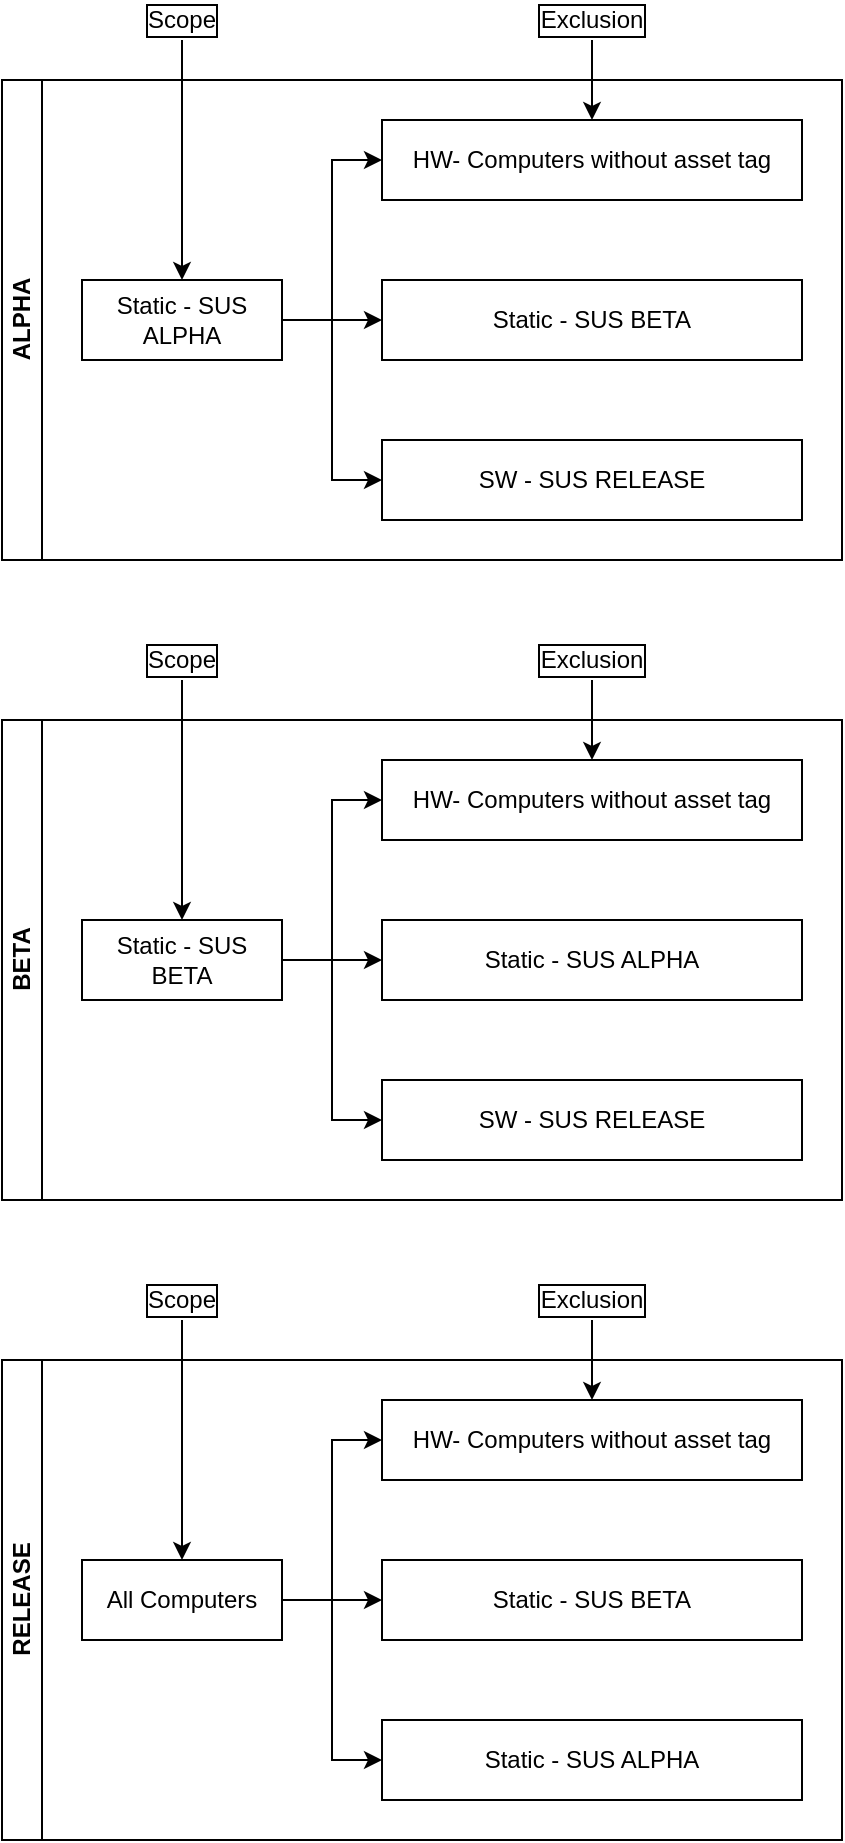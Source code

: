 <mxfile version="13.0.1" type="github"><diagram id="AuHKWCsUkIycIGR30228" name="Page-1"><mxGraphModel dx="1037" dy="1129" grid="1" gridSize="10" guides="1" tooltips="1" connect="1" arrows="1" fold="1" page="1" pageScale="1" pageWidth="850" pageHeight="1100" math="0" shadow="0"><root><mxCell id="0"/><mxCell id="1" parent="0"/><mxCell id="F2A3TFuI_UOV15yhQzpk-7" value="Scope" style="text;html=1;strokeColor=none;fillColor=none;align=center;verticalAlign=middle;whiteSpace=wrap;rounded=0;fontFamily=Helvetica;spacing=2;fontStyle=0;labelBorderColor=#000000;fontSize=12;" vertex="1" parent="1"><mxGeometry x="350" y="170" width="40" height="20" as="geometry"/></mxCell><mxCell id="F2A3TFuI_UOV15yhQzpk-12" value="Exclusion" style="text;html=1;strokeColor=none;fillColor=none;align=center;verticalAlign=middle;whiteSpace=wrap;rounded=0;fontFamily=Helvetica;spacing=2;fontStyle=0;labelBorderColor=#000000;fontSize=12;" vertex="1" parent="1"><mxGeometry x="555" y="170" width="40" height="20" as="geometry"/></mxCell><mxCell id="F2A3TFuI_UOV15yhQzpk-36" value="ALPHA" style="swimlane;html=1;startSize=20;horizontal=0;childLayout=treeLayout;horizontalTree=1;resizable=0;containerType=tree;fontFamily=Helvetica;fontSize=12;align=center;" vertex="1" parent="1"><mxGeometry x="280" y="210" width="420" height="240" as="geometry"/></mxCell><mxCell id="F2A3TFuI_UOV15yhQzpk-37" value="Static - SUS ALPHA" style="whiteSpace=wrap;html=1;" vertex="1" parent="F2A3TFuI_UOV15yhQzpk-36"><mxGeometry x="40" y="100" width="100" height="40" as="geometry"/></mxCell><mxCell id="F2A3TFuI_UOV15yhQzpk-38" value="HW- Computers without asset tag" style="whiteSpace=wrap;html=1;" vertex="1" parent="F2A3TFuI_UOV15yhQzpk-36"><mxGeometry x="190" y="20" width="210" height="40" as="geometry"/></mxCell><mxCell id="F2A3TFuI_UOV15yhQzpk-39" value="" style="edgeStyle=elbowEdgeStyle;elbow=horizontal;html=1;rounded=0;" edge="1" parent="F2A3TFuI_UOV15yhQzpk-36" source="F2A3TFuI_UOV15yhQzpk-37" target="F2A3TFuI_UOV15yhQzpk-38"><mxGeometry relative="1" as="geometry"/></mxCell><mxCell id="F2A3TFuI_UOV15yhQzpk-40" value="&lt;span style=&quot;caret-color: rgb(0, 0, 0); font-family: Helvetica; font-size: 12px; font-style: normal; font-variant-caps: normal; font-weight: normal; letter-spacing: normal; text-align: center; text-indent: 0px; text-transform: none; word-spacing: 0px; -webkit-text-stroke-width: 0px; text-decoration: none; float: none; display: inline !important;&quot;&gt;Static - SUS BETA&lt;/span&gt;" style="whiteSpace=wrap;html=1;" vertex="1" parent="F2A3TFuI_UOV15yhQzpk-36"><mxGeometry x="190" y="100" width="210" height="40" as="geometry"/></mxCell><mxCell id="F2A3TFuI_UOV15yhQzpk-41" value="" style="edgeStyle=elbowEdgeStyle;elbow=horizontal;html=1;rounded=0;" edge="1" parent="F2A3TFuI_UOV15yhQzpk-36" source="F2A3TFuI_UOV15yhQzpk-37" target="F2A3TFuI_UOV15yhQzpk-40"><mxGeometry relative="1" as="geometry"/></mxCell><mxCell id="F2A3TFuI_UOV15yhQzpk-44" value="" style="edgeStyle=elbowEdgeStyle;elbow=horizontal;html=1;rounded=0;" edge="1" target="F2A3TFuI_UOV15yhQzpk-45" source="F2A3TFuI_UOV15yhQzpk-37" parent="F2A3TFuI_UOV15yhQzpk-36"><mxGeometry relative="1" as="geometry"><mxPoint x="380" y="575" as="sourcePoint"/></mxGeometry></mxCell><mxCell id="F2A3TFuI_UOV15yhQzpk-45" value="&lt;span style=&quot;caret-color: rgb(0, 0, 0); font-family: Helvetica; font-size: 12px; font-style: normal; font-variant-caps: normal; font-weight: normal; letter-spacing: normal; text-align: center; text-indent: 0px; text-transform: none; word-spacing: 0px; -webkit-text-stroke-width: 0px; text-decoration: none; float: none; display: inline !important;&quot;&gt;SW - SUS RELEASE&lt;/span&gt;" style="whiteSpace=wrap;html=1;" vertex="1" parent="F2A3TFuI_UOV15yhQzpk-36"><mxGeometry x="190" y="180" width="210" height="40" as="geometry"/></mxCell><mxCell id="F2A3TFuI_UOV15yhQzpk-68" value="BETA" style="swimlane;html=1;startSize=20;horizontal=0;childLayout=treeLayout;horizontalTree=1;resizable=0;containerType=tree;fontFamily=Helvetica;fontSize=12;align=center;" vertex="1" parent="1"><mxGeometry x="280" y="530" width="420" height="240" as="geometry"/></mxCell><mxCell id="F2A3TFuI_UOV15yhQzpk-69" value="Static - SUS BETA" style="whiteSpace=wrap;html=1;" vertex="1" parent="F2A3TFuI_UOV15yhQzpk-68"><mxGeometry x="40" y="100" width="100" height="40" as="geometry"/></mxCell><mxCell id="F2A3TFuI_UOV15yhQzpk-70" value="HW- Computers without asset tag" style="whiteSpace=wrap;html=1;" vertex="1" parent="F2A3TFuI_UOV15yhQzpk-68"><mxGeometry x="190" y="20" width="210" height="40" as="geometry"/></mxCell><mxCell id="F2A3TFuI_UOV15yhQzpk-71" value="" style="edgeStyle=elbowEdgeStyle;elbow=horizontal;html=1;rounded=0;" edge="1" parent="F2A3TFuI_UOV15yhQzpk-68" source="F2A3TFuI_UOV15yhQzpk-69" target="F2A3TFuI_UOV15yhQzpk-70"><mxGeometry relative="1" as="geometry"/></mxCell><mxCell id="F2A3TFuI_UOV15yhQzpk-72" value="&lt;span style=&quot;font-family: &amp;#34;helvetica&amp;#34; ; font-size: 12px ; font-style: normal ; font-weight: normal ; letter-spacing: normal ; text-align: center ; text-indent: 0px ; text-transform: none ; word-spacing: 0px ; text-decoration: none ; float: none ; display: inline&quot;&gt;Static - SUS ALPHA&lt;/span&gt;" style="whiteSpace=wrap;html=1;" vertex="1" parent="F2A3TFuI_UOV15yhQzpk-68"><mxGeometry x="190" y="100" width="210" height="40" as="geometry"/></mxCell><mxCell id="F2A3TFuI_UOV15yhQzpk-73" value="" style="edgeStyle=elbowEdgeStyle;elbow=horizontal;html=1;rounded=0;" edge="1" parent="F2A3TFuI_UOV15yhQzpk-68" source="F2A3TFuI_UOV15yhQzpk-69" target="F2A3TFuI_UOV15yhQzpk-72"><mxGeometry relative="1" as="geometry"/></mxCell><mxCell id="F2A3TFuI_UOV15yhQzpk-74" value="" style="edgeStyle=elbowEdgeStyle;elbow=horizontal;html=1;rounded=0;" edge="1" parent="F2A3TFuI_UOV15yhQzpk-68" source="F2A3TFuI_UOV15yhQzpk-69" target="F2A3TFuI_UOV15yhQzpk-75"><mxGeometry relative="1" as="geometry"><mxPoint x="380" y="575" as="sourcePoint"/></mxGeometry></mxCell><mxCell id="F2A3TFuI_UOV15yhQzpk-75" value="&lt;span style=&quot;caret-color: rgb(0, 0, 0); font-family: Helvetica; font-size: 12px; font-style: normal; font-variant-caps: normal; font-weight: normal; letter-spacing: normal; text-align: center; text-indent: 0px; text-transform: none; word-spacing: 0px; -webkit-text-stroke-width: 0px; text-decoration: none; float: none; display: inline !important;&quot;&gt;SW - SUS RELEASE&lt;/span&gt;" style="whiteSpace=wrap;html=1;" vertex="1" parent="F2A3TFuI_UOV15yhQzpk-68"><mxGeometry x="190" y="180" width="210" height="40" as="geometry"/></mxCell><mxCell id="F2A3TFuI_UOV15yhQzpk-77" value="RELEASE" style="swimlane;html=1;startSize=20;horizontal=0;childLayout=treeLayout;horizontalTree=1;resizable=0;containerType=tree;fontFamily=Helvetica;fontSize=12;align=center;" vertex="1" parent="1"><mxGeometry x="280" y="850" width="420" height="240" as="geometry"/></mxCell><mxCell id="F2A3TFuI_UOV15yhQzpk-78" value="All Computers" style="whiteSpace=wrap;html=1;" vertex="1" parent="F2A3TFuI_UOV15yhQzpk-77"><mxGeometry x="40" y="100" width="100" height="40" as="geometry"/></mxCell><mxCell id="F2A3TFuI_UOV15yhQzpk-79" value="HW- Computers without asset tag" style="whiteSpace=wrap;html=1;" vertex="1" parent="F2A3TFuI_UOV15yhQzpk-77"><mxGeometry x="190" y="20" width="210" height="40" as="geometry"/></mxCell><mxCell id="F2A3TFuI_UOV15yhQzpk-80" value="" style="edgeStyle=elbowEdgeStyle;elbow=horizontal;html=1;rounded=0;" edge="1" parent="F2A3TFuI_UOV15yhQzpk-77" source="F2A3TFuI_UOV15yhQzpk-78" target="F2A3TFuI_UOV15yhQzpk-79"><mxGeometry relative="1" as="geometry"/></mxCell><mxCell id="F2A3TFuI_UOV15yhQzpk-81" value="&lt;span style=&quot;caret-color: rgb(0, 0, 0); font-family: Helvetica; font-size: 12px; font-style: normal; font-variant-caps: normal; font-weight: normal; letter-spacing: normal; text-align: center; text-indent: 0px; text-transform: none; word-spacing: 0px; -webkit-text-stroke-width: 0px; text-decoration: none; float: none; display: inline !important;&quot;&gt;Static - SUS BETA&lt;/span&gt;" style="whiteSpace=wrap;html=1;" vertex="1" parent="F2A3TFuI_UOV15yhQzpk-77"><mxGeometry x="190" y="100" width="210" height="40" as="geometry"/></mxCell><mxCell id="F2A3TFuI_UOV15yhQzpk-82" value="" style="edgeStyle=elbowEdgeStyle;elbow=horizontal;html=1;rounded=0;" edge="1" parent="F2A3TFuI_UOV15yhQzpk-77" source="F2A3TFuI_UOV15yhQzpk-78" target="F2A3TFuI_UOV15yhQzpk-81"><mxGeometry relative="1" as="geometry"/></mxCell><mxCell id="F2A3TFuI_UOV15yhQzpk-83" value="" style="edgeStyle=elbowEdgeStyle;elbow=horizontal;html=1;rounded=0;" edge="1" parent="F2A3TFuI_UOV15yhQzpk-77" source="F2A3TFuI_UOV15yhQzpk-78" target="F2A3TFuI_UOV15yhQzpk-84"><mxGeometry relative="1" as="geometry"><mxPoint x="380" y="575" as="sourcePoint"/></mxGeometry></mxCell><mxCell id="F2A3TFuI_UOV15yhQzpk-84" value="&lt;span style=&quot;font-family: &amp;#34;helvetica&amp;#34;&quot;&gt;Static - SUS ALPHA&lt;/span&gt;" style="whiteSpace=wrap;html=1;" vertex="1" parent="F2A3TFuI_UOV15yhQzpk-77"><mxGeometry x="190" y="180" width="210" height="40" as="geometry"/></mxCell><mxCell id="F2A3TFuI_UOV15yhQzpk-47" value="" style="endArrow=classic;html=1;fontFamily=Helvetica;fontSize=12;exitX=0.5;exitY=1;exitDx=0;exitDy=0;entryX=0.5;entryY=0;entryDx=0;entryDy=0;" edge="1" parent="1" source="F2A3TFuI_UOV15yhQzpk-7" target="F2A3TFuI_UOV15yhQzpk-37"><mxGeometry width="50" height="50" relative="1" as="geometry"><mxPoint x="369.5" y="230" as="sourcePoint"/><mxPoint x="369.5" y="310" as="targetPoint"/></mxGeometry></mxCell><mxCell id="F2A3TFuI_UOV15yhQzpk-48" value="" style="endArrow=classic;html=1;fontFamily=Helvetica;fontSize=12;exitX=0.5;exitY=1;exitDx=0;exitDy=0;entryX=0.5;entryY=0;entryDx=0;entryDy=0;" edge="1" parent="1" source="F2A3TFuI_UOV15yhQzpk-12" target="F2A3TFuI_UOV15yhQzpk-38"><mxGeometry width="50" height="50" relative="1" as="geometry"><mxPoint x="610" y="600" as="sourcePoint"/><mxPoint x="660" y="550" as="targetPoint"/></mxGeometry></mxCell><mxCell id="F2A3TFuI_UOV15yhQzpk-91" value="Scope" style="text;html=1;strokeColor=none;fillColor=none;align=center;verticalAlign=middle;whiteSpace=wrap;rounded=0;fontFamily=Helvetica;spacing=2;fontStyle=0;labelBorderColor=#000000;fontSize=12;" vertex="1" parent="1"><mxGeometry x="350" y="490" width="40" height="20" as="geometry"/></mxCell><mxCell id="F2A3TFuI_UOV15yhQzpk-92" value="Exclusion" style="text;html=1;strokeColor=none;fillColor=none;align=center;verticalAlign=middle;whiteSpace=wrap;rounded=0;fontFamily=Helvetica;spacing=2;fontStyle=0;labelBorderColor=#000000;fontSize=12;" vertex="1" parent="1"><mxGeometry x="555" y="490" width="40" height="20" as="geometry"/></mxCell><mxCell id="F2A3TFuI_UOV15yhQzpk-93" value="" style="endArrow=classic;html=1;fontFamily=Helvetica;fontSize=12;exitX=0.5;exitY=1;exitDx=0;exitDy=0;entryX=0.5;entryY=0;entryDx=0;entryDy=0;" edge="1" parent="1" source="F2A3TFuI_UOV15yhQzpk-91"><mxGeometry width="50" height="50" relative="1" as="geometry"><mxPoint x="369.5" y="550" as="sourcePoint"/><mxPoint x="370" y="630" as="targetPoint"/></mxGeometry></mxCell><mxCell id="F2A3TFuI_UOV15yhQzpk-94" value="" style="endArrow=classic;html=1;fontFamily=Helvetica;fontSize=12;exitX=0.5;exitY=1;exitDx=0;exitDy=0;entryX=0.5;entryY=0;entryDx=0;entryDy=0;" edge="1" parent="1" source="F2A3TFuI_UOV15yhQzpk-92"><mxGeometry width="50" height="50" relative="1" as="geometry"><mxPoint x="610" y="920" as="sourcePoint"/><mxPoint x="575" y="550" as="targetPoint"/></mxGeometry></mxCell><mxCell id="F2A3TFuI_UOV15yhQzpk-95" value="Scope" style="text;html=1;strokeColor=none;fillColor=none;align=center;verticalAlign=middle;whiteSpace=wrap;rounded=0;fontFamily=Helvetica;spacing=2;fontStyle=0;labelBorderColor=#000000;fontSize=12;" vertex="1" parent="1"><mxGeometry x="350" y="810" width="40" height="20" as="geometry"/></mxCell><mxCell id="F2A3TFuI_UOV15yhQzpk-96" value="Exclusion" style="text;html=1;strokeColor=none;fillColor=none;align=center;verticalAlign=middle;whiteSpace=wrap;rounded=0;fontFamily=Helvetica;spacing=2;fontStyle=0;labelBorderColor=#000000;fontSize=12;" vertex="1" parent="1"><mxGeometry x="555" y="810" width="40" height="20" as="geometry"/></mxCell><mxCell id="F2A3TFuI_UOV15yhQzpk-97" value="" style="endArrow=classic;html=1;fontFamily=Helvetica;fontSize=12;exitX=0.5;exitY=1;exitDx=0;exitDy=0;entryX=0.5;entryY=0;entryDx=0;entryDy=0;" edge="1" parent="1" source="F2A3TFuI_UOV15yhQzpk-95"><mxGeometry width="50" height="50" relative="1" as="geometry"><mxPoint x="369.5" y="870" as="sourcePoint"/><mxPoint x="370" y="950" as="targetPoint"/></mxGeometry></mxCell><mxCell id="F2A3TFuI_UOV15yhQzpk-98" value="" style="endArrow=classic;html=1;fontFamily=Helvetica;fontSize=12;exitX=0.5;exitY=1;exitDx=0;exitDy=0;entryX=0.5;entryY=0;entryDx=0;entryDy=0;" edge="1" parent="1" source="F2A3TFuI_UOV15yhQzpk-96"><mxGeometry width="50" height="50" relative="1" as="geometry"><mxPoint x="610" y="1240" as="sourcePoint"/><mxPoint x="575" y="870" as="targetPoint"/></mxGeometry></mxCell></root></mxGraphModel></diagram></mxfile>